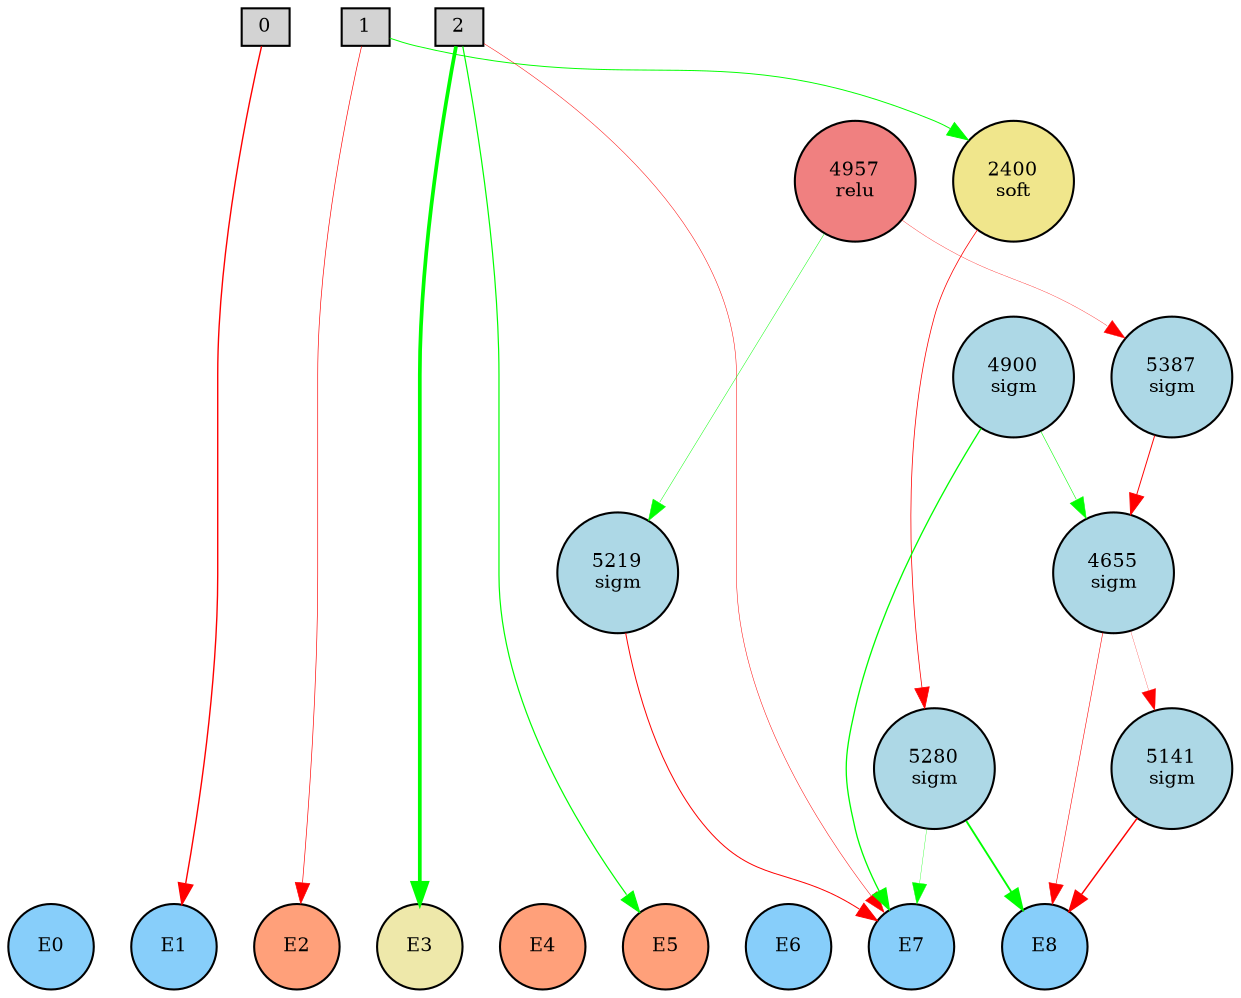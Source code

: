 digraph {
	node [fontsize=9 height=0.2 shape=circle width=0.2]
	subgraph inputs {
		node [shape=box style=filled]
		rank=source
		0 [fillcolor=lightgray]
		1 [fillcolor=lightgray]
		0 -> 1 [style=invis]
		2 [fillcolor=lightgray]
		1 -> 2 [style=invis]
	}
	subgraph outputs {
		node [style=filled]
		rank=sink
		E0 [fillcolor=lightskyblue fontsize=9 height=0.2 shape=circle width=0.2]
		E1 [fillcolor=lightskyblue fontsize=9 height=0.2 shape=circle width=0.2]
		E0 -> E1 [style=invis]
		E2 [fillcolor=lightsalmon fontsize=9 height=0.2 shape=circle width=0.2]
		E1 -> E2 [style=invis]
		E3 [fillcolor=palegoldenrod fontsize=9 height=0.2 shape=circle width=0.2]
		E2 -> E3 [style=invis]
		E4 [fillcolor=lightsalmon fontsize=9 height=0.2 shape=circle width=0.2]
		E3 -> E4 [style=invis]
		E5 [fillcolor=lightsalmon fontsize=9 height=0.2 shape=circle width=0.2]
		E4 -> E5 [style=invis]
		E6 [fillcolor=lightskyblue fontsize=9 height=0.2 shape=circle width=0.2]
		E5 -> E6 [style=invis]
		E7 [fillcolor=lightskyblue fontsize=9 height=0.2 shape=circle width=0.2]
		E6 -> E7 [style=invis]
		E8 [fillcolor=lightskyblue fontsize=9 height=0.2 shape=circle width=0.2]
		E7 -> E8 [style=invis]
	}
	5280 [label="5280
sigm" fillcolor=lightblue style=filled]
	2400 [label="2400
soft" fillcolor=khaki style=filled]
	5219 [label="5219
sigm" fillcolor=lightblue style=filled]
	4900 [label="4900
sigm" fillcolor=lightblue style=filled]
	5387 [label="5387
sigm" fillcolor=lightblue style=filled]
	4655 [label="4655
sigm" fillcolor=lightblue style=filled]
	5141 [label="5141
sigm" fillcolor=lightblue style=filled]
	4957 [label="4957
relu" fillcolor=lightcoral style=filled]
	1 -> E2 [color=red penwidth=0.3159188801613483 style=solid]
	0 -> E1 [color=red penwidth=0.6679663237284722 style=solid]
	2 -> E3 [color=green penwidth=1.7825272628541655 style=solid]
	1 -> 2400 [color=green penwidth=0.46354455123480165 style=solid]
	4655 -> E8 [color=red penwidth=0.27023124933546594 style=solid]
	2 -> E7 [color=red penwidth=0.23481301175258665 style=solid]
	4900 -> E7 [color=green penwidth=0.628795728250843 style=solid]
	4655 -> 5141 [color=red penwidth=0.11769382496777257 style=solid]
	5141 -> E8 [color=red penwidth=0.697227630839966 style=solid]
	4900 -> 4655 [color=green penwidth=0.2692575493218151 style=solid]
	4957 -> 5219 [color=green penwidth=0.22452166285630626 style=solid]
	5219 -> E7 [color=red penwidth=0.47416893862677234 style=solid]
	2400 -> 5280 [color=red penwidth=0.36874644916015675 style=solid]
	5280 -> E8 [color=green penwidth=0.8975822035652344 style=solid]
	5387 -> 4655 [color=red penwidth=0.466022178542815 style=solid]
	4957 -> 5387 [color=red penwidth=0.16379982118251674 style=solid]
	2 -> E5 [color=green penwidth=0.5768811405305936 style=solid]
	5280 -> E7 [color=green penwidth=0.1603554196479426 style=solid]
}
